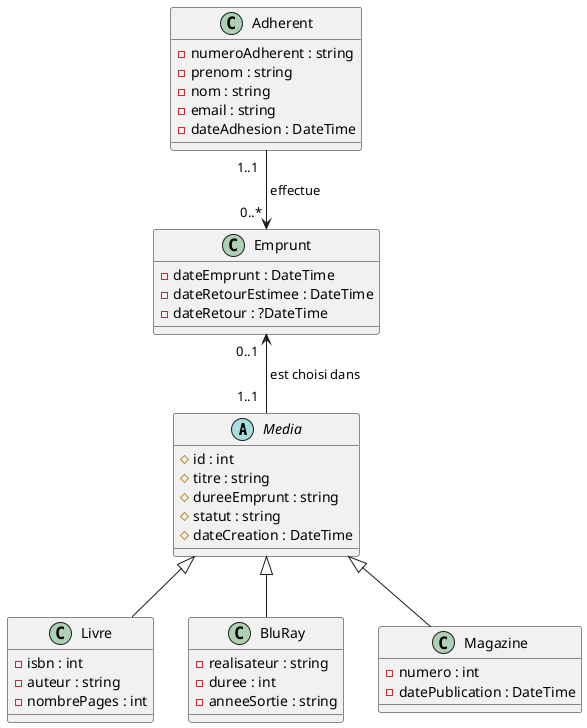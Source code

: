 @startuml
'https://plantuml.com/class-diagram

abstract class Media {
#id : int
#titre : string
#dureeEmprunt : string
#statut : string
#dateCreation : DateTime
}

class Livre {
-isbn : int
-auteur : string
-nombrePages : int
}

class BluRay {
-realisateur : string
-duree : int
-anneeSortie : string
}

class Magazine {
-numero : int
-datePublication : DateTime
}

class Adherent {
-numeroAdherent : string
-prenom : string
-nom : string
-email : string
-dateAdhesion : DateTime
}

class Emprunt {
-dateEmprunt : DateTime
-dateRetourEstimee : DateTime
-dateRetour : ?DateTime
}

Media <|-- Livre
Media <|-- Magazine
Media <|-- BluRay
Adherent "1..1  " --> "0..* " Emprunt : " effectue"
Emprunt "0..1  " <-- "1..1  " Media : " est choisi dans"
@enduml